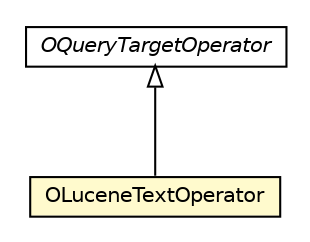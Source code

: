 #!/usr/local/bin/dot
#
# Class diagram 
# Generated by UMLGraph version R5_6-24-gf6e263 (http://www.umlgraph.org/)
#

digraph G {
	edge [fontname="Helvetica",fontsize=10,labelfontname="Helvetica",labelfontsize=10];
	node [fontname="Helvetica",fontsize=10,shape=plaintext];
	nodesep=0.25;
	ranksep=0.5;
	// com.orientechnologies.orient.core.sql.operator.OQueryTargetOperator
	c2429396 [label=<<table title="com.orientechnologies.orient.core.sql.operator.OQueryTargetOperator" border="0" cellborder="1" cellspacing="0" cellpadding="2" port="p" href="../../orient/core/sql/operator/OQueryTargetOperator.html">
		<tr><td><table border="0" cellspacing="0" cellpadding="1">
<tr><td align="center" balign="center"><font face="Helvetica-Oblique"> OQueryTargetOperator </font></td></tr>
		</table></td></tr>
		</table>>, URL="../../orient/core/sql/operator/OQueryTargetOperator.html", fontname="Helvetica", fontcolor="black", fontsize=10.0];
	// com.orientechnologies.lucene.operator.OLuceneTextOperator
	c2430411 [label=<<table title="com.orientechnologies.lucene.operator.OLuceneTextOperator" border="0" cellborder="1" cellspacing="0" cellpadding="2" port="p" bgcolor="lemonChiffon" href="./OLuceneTextOperator.html">
		<tr><td><table border="0" cellspacing="0" cellpadding="1">
<tr><td align="center" balign="center"> OLuceneTextOperator </td></tr>
		</table></td></tr>
		</table>>, URL="./OLuceneTextOperator.html", fontname="Helvetica", fontcolor="black", fontsize=10.0];
	//com.orientechnologies.lucene.operator.OLuceneTextOperator extends com.orientechnologies.orient.core.sql.operator.OQueryTargetOperator
	c2429396:p -> c2430411:p [dir=back,arrowtail=empty];
}

